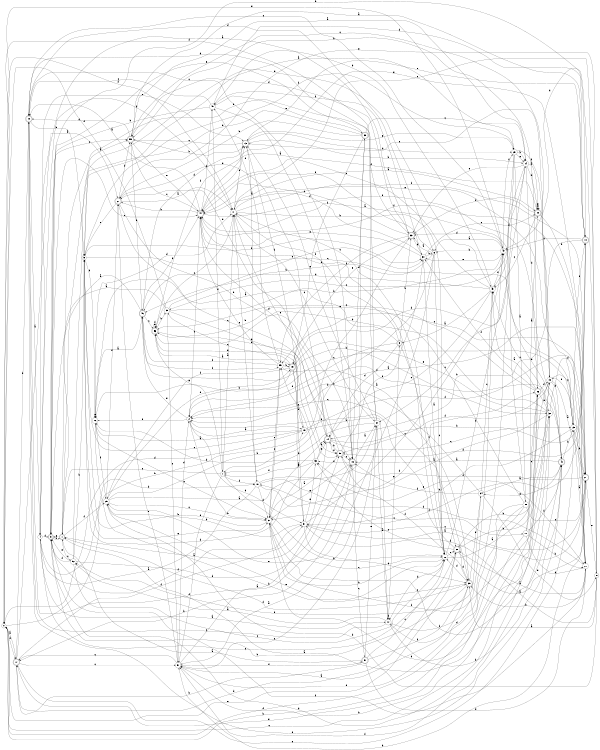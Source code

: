 digraph n48_4 {
__start0 [label="" shape="none"];

rankdir=LR;
size="8,5";

s0 [style="filled", color="black", fillcolor="white" shape="circle", label="0"];
s1 [style="rounded,filled", color="black", fillcolor="white" shape="doublecircle", label="1"];
s2 [style="filled", color="black", fillcolor="white" shape="circle", label="2"];
s3 [style="rounded,filled", color="black", fillcolor="white" shape="doublecircle", label="3"];
s4 [style="filled", color="black", fillcolor="white" shape="circle", label="4"];
s5 [style="filled", color="black", fillcolor="white" shape="circle", label="5"];
s6 [style="filled", color="black", fillcolor="white" shape="circle", label="6"];
s7 [style="filled", color="black", fillcolor="white" shape="circle", label="7"];
s8 [style="filled", color="black", fillcolor="white" shape="circle", label="8"];
s9 [style="rounded,filled", color="black", fillcolor="white" shape="doublecircle", label="9"];
s10 [style="rounded,filled", color="black", fillcolor="white" shape="doublecircle", label="10"];
s11 [style="filled", color="black", fillcolor="white" shape="circle", label="11"];
s12 [style="rounded,filled", color="black", fillcolor="white" shape="doublecircle", label="12"];
s13 [style="rounded,filled", color="black", fillcolor="white" shape="doublecircle", label="13"];
s14 [style="rounded,filled", color="black", fillcolor="white" shape="doublecircle", label="14"];
s15 [style="filled", color="black", fillcolor="white" shape="circle", label="15"];
s16 [style="filled", color="black", fillcolor="white" shape="circle", label="16"];
s17 [style="rounded,filled", color="black", fillcolor="white" shape="doublecircle", label="17"];
s18 [style="filled", color="black", fillcolor="white" shape="circle", label="18"];
s19 [style="filled", color="black", fillcolor="white" shape="circle", label="19"];
s20 [style="filled", color="black", fillcolor="white" shape="circle", label="20"];
s21 [style="rounded,filled", color="black", fillcolor="white" shape="doublecircle", label="21"];
s22 [style="rounded,filled", color="black", fillcolor="white" shape="doublecircle", label="22"];
s23 [style="filled", color="black", fillcolor="white" shape="circle", label="23"];
s24 [style="filled", color="black", fillcolor="white" shape="circle", label="24"];
s25 [style="filled", color="black", fillcolor="white" shape="circle", label="25"];
s26 [style="filled", color="black", fillcolor="white" shape="circle", label="26"];
s27 [style="rounded,filled", color="black", fillcolor="white" shape="doublecircle", label="27"];
s28 [style="rounded,filled", color="black", fillcolor="white" shape="doublecircle", label="28"];
s29 [style="filled", color="black", fillcolor="white" shape="circle", label="29"];
s30 [style="filled", color="black", fillcolor="white" shape="circle", label="30"];
s31 [style="filled", color="black", fillcolor="white" shape="circle", label="31"];
s32 [style="filled", color="black", fillcolor="white" shape="circle", label="32"];
s33 [style="rounded,filled", color="black", fillcolor="white" shape="doublecircle", label="33"];
s34 [style="filled", color="black", fillcolor="white" shape="circle", label="34"];
s35 [style="filled", color="black", fillcolor="white" shape="circle", label="35"];
s36 [style="rounded,filled", color="black", fillcolor="white" shape="doublecircle", label="36"];
s37 [style="filled", color="black", fillcolor="white" shape="circle", label="37"];
s38 [style="rounded,filled", color="black", fillcolor="white" shape="doublecircle", label="38"];
s39 [style="rounded,filled", color="black", fillcolor="white" shape="doublecircle", label="39"];
s40 [style="rounded,filled", color="black", fillcolor="white" shape="doublecircle", label="40"];
s41 [style="filled", color="black", fillcolor="white" shape="circle", label="41"];
s42 [style="filled", color="black", fillcolor="white" shape="circle", label="42"];
s43 [style="filled", color="black", fillcolor="white" shape="circle", label="43"];
s44 [style="rounded,filled", color="black", fillcolor="white" shape="doublecircle", label="44"];
s45 [style="filled", color="black", fillcolor="white" shape="circle", label="45"];
s46 [style="rounded,filled", color="black", fillcolor="white" shape="doublecircle", label="46"];
s47 [style="filled", color="black", fillcolor="white" shape="circle", label="47"];
s48 [style="rounded,filled", color="black", fillcolor="white" shape="doublecircle", label="48"];
s49 [style="rounded,filled", color="black", fillcolor="white" shape="doublecircle", label="49"];
s50 [style="rounded,filled", color="black", fillcolor="white" shape="doublecircle", label="50"];
s51 [style="rounded,filled", color="black", fillcolor="white" shape="doublecircle", label="51"];
s52 [style="filled", color="black", fillcolor="white" shape="circle", label="52"];
s53 [style="filled", color="black", fillcolor="white" shape="circle", label="53"];
s54 [style="filled", color="black", fillcolor="white" shape="circle", label="54"];
s55 [style="filled", color="black", fillcolor="white" shape="circle", label="55"];
s56 [style="rounded,filled", color="black", fillcolor="white" shape="doublecircle", label="56"];
s57 [style="filled", color="black", fillcolor="white" shape="circle", label="57"];
s58 [style="filled", color="black", fillcolor="white" shape="circle", label="58"];
s59 [style="rounded,filled", color="black", fillcolor="white" shape="doublecircle", label="59"];
s0 -> s17 [label="a"];
s0 -> s19 [label="b"];
s0 -> s36 [label="c"];
s0 -> s17 [label="d"];
s0 -> s42 [label="e"];
s0 -> s41 [label="f"];
s1 -> s32 [label="a"];
s1 -> s33 [label="b"];
s1 -> s52 [label="c"];
s1 -> s43 [label="d"];
s1 -> s9 [label="e"];
s1 -> s25 [label="f"];
s2 -> s19 [label="a"];
s2 -> s37 [label="b"];
s2 -> s44 [label="c"];
s2 -> s31 [label="d"];
s2 -> s46 [label="e"];
s2 -> s16 [label="f"];
s3 -> s16 [label="a"];
s3 -> s33 [label="b"];
s3 -> s28 [label="c"];
s3 -> s14 [label="d"];
s3 -> s2 [label="e"];
s3 -> s41 [label="f"];
s4 -> s47 [label="a"];
s4 -> s18 [label="b"];
s4 -> s28 [label="c"];
s4 -> s9 [label="d"];
s4 -> s13 [label="e"];
s4 -> s41 [label="f"];
s5 -> s29 [label="a"];
s5 -> s30 [label="b"];
s5 -> s23 [label="c"];
s5 -> s16 [label="d"];
s5 -> s37 [label="e"];
s5 -> s29 [label="f"];
s6 -> s33 [label="a"];
s6 -> s46 [label="b"];
s6 -> s26 [label="c"];
s6 -> s7 [label="d"];
s6 -> s25 [label="e"];
s6 -> s44 [label="f"];
s7 -> s41 [label="a"];
s7 -> s26 [label="b"];
s7 -> s1 [label="c"];
s7 -> s57 [label="d"];
s7 -> s56 [label="e"];
s7 -> s18 [label="f"];
s8 -> s39 [label="a"];
s8 -> s25 [label="b"];
s8 -> s41 [label="c"];
s8 -> s42 [label="d"];
s8 -> s27 [label="e"];
s8 -> s31 [label="f"];
s9 -> s10 [label="a"];
s9 -> s1 [label="b"];
s9 -> s59 [label="c"];
s9 -> s15 [label="d"];
s9 -> s44 [label="e"];
s9 -> s31 [label="f"];
s10 -> s59 [label="a"];
s10 -> s14 [label="b"];
s10 -> s42 [label="c"];
s10 -> s50 [label="d"];
s10 -> s13 [label="e"];
s10 -> s37 [label="f"];
s11 -> s22 [label="a"];
s11 -> s20 [label="b"];
s11 -> s36 [label="c"];
s11 -> s20 [label="d"];
s11 -> s17 [label="e"];
s11 -> s40 [label="f"];
s12 -> s4 [label="a"];
s12 -> s5 [label="b"];
s12 -> s48 [label="c"];
s12 -> s6 [label="d"];
s12 -> s40 [label="e"];
s12 -> s48 [label="f"];
s13 -> s18 [label="a"];
s13 -> s24 [label="b"];
s13 -> s59 [label="c"];
s13 -> s29 [label="d"];
s13 -> s29 [label="e"];
s13 -> s56 [label="f"];
s14 -> s1 [label="a"];
s14 -> s10 [label="b"];
s14 -> s23 [label="c"];
s14 -> s27 [label="d"];
s14 -> s41 [label="e"];
s14 -> s50 [label="f"];
s15 -> s21 [label="a"];
s15 -> s28 [label="b"];
s15 -> s20 [label="c"];
s15 -> s40 [label="d"];
s15 -> s13 [label="e"];
s15 -> s50 [label="f"];
s16 -> s46 [label="a"];
s16 -> s26 [label="b"];
s16 -> s37 [label="c"];
s16 -> s41 [label="d"];
s16 -> s16 [label="e"];
s16 -> s25 [label="f"];
s17 -> s27 [label="a"];
s17 -> s12 [label="b"];
s17 -> s57 [label="c"];
s17 -> s28 [label="d"];
s17 -> s23 [label="e"];
s17 -> s31 [label="f"];
s18 -> s4 [label="a"];
s18 -> s41 [label="b"];
s18 -> s11 [label="c"];
s18 -> s36 [label="d"];
s18 -> s20 [label="e"];
s18 -> s37 [label="f"];
s19 -> s16 [label="a"];
s19 -> s47 [label="b"];
s19 -> s5 [label="c"];
s19 -> s0 [label="d"];
s19 -> s56 [label="e"];
s19 -> s21 [label="f"];
s20 -> s28 [label="a"];
s20 -> s39 [label="b"];
s20 -> s55 [label="c"];
s20 -> s18 [label="d"];
s20 -> s44 [label="e"];
s20 -> s9 [label="f"];
s21 -> s2 [label="a"];
s21 -> s57 [label="b"];
s21 -> s31 [label="c"];
s21 -> s50 [label="d"];
s21 -> s8 [label="e"];
s21 -> s44 [label="f"];
s22 -> s22 [label="a"];
s22 -> s20 [label="b"];
s22 -> s43 [label="c"];
s22 -> s33 [label="d"];
s22 -> s22 [label="e"];
s22 -> s44 [label="f"];
s23 -> s20 [label="a"];
s23 -> s31 [label="b"];
s23 -> s16 [label="c"];
s23 -> s21 [label="d"];
s23 -> s15 [label="e"];
s23 -> s10 [label="f"];
s24 -> s22 [label="a"];
s24 -> s22 [label="b"];
s24 -> s35 [label="c"];
s24 -> s36 [label="d"];
s24 -> s33 [label="e"];
s24 -> s43 [label="f"];
s25 -> s54 [label="a"];
s25 -> s33 [label="b"];
s25 -> s37 [label="c"];
s25 -> s49 [label="d"];
s25 -> s39 [label="e"];
s25 -> s27 [label="f"];
s26 -> s36 [label="a"];
s26 -> s37 [label="b"];
s26 -> s41 [label="c"];
s26 -> s47 [label="d"];
s26 -> s28 [label="e"];
s26 -> s42 [label="f"];
s27 -> s41 [label="a"];
s27 -> s48 [label="b"];
s27 -> s50 [label="c"];
s27 -> s14 [label="d"];
s27 -> s5 [label="e"];
s27 -> s59 [label="f"];
s28 -> s21 [label="a"];
s28 -> s32 [label="b"];
s28 -> s53 [label="c"];
s28 -> s39 [label="d"];
s28 -> s0 [label="e"];
s28 -> s2 [label="f"];
s29 -> s58 [label="a"];
s29 -> s24 [label="b"];
s29 -> s54 [label="c"];
s29 -> s57 [label="d"];
s29 -> s24 [label="e"];
s29 -> s15 [label="f"];
s30 -> s26 [label="a"];
s30 -> s6 [label="b"];
s30 -> s22 [label="c"];
s30 -> s44 [label="d"];
s30 -> s44 [label="e"];
s30 -> s45 [label="f"];
s31 -> s21 [label="a"];
s31 -> s25 [label="b"];
s31 -> s42 [label="c"];
s31 -> s39 [label="d"];
s31 -> s53 [label="e"];
s31 -> s13 [label="f"];
s32 -> s53 [label="a"];
s32 -> s56 [label="b"];
s32 -> s43 [label="c"];
s32 -> s21 [label="d"];
s32 -> s49 [label="e"];
s32 -> s57 [label="f"];
s33 -> s4 [label="a"];
s33 -> s30 [label="b"];
s33 -> s44 [label="c"];
s33 -> s59 [label="d"];
s33 -> s49 [label="e"];
s33 -> s55 [label="f"];
s34 -> s40 [label="a"];
s34 -> s2 [label="b"];
s34 -> s43 [label="c"];
s34 -> s8 [label="d"];
s34 -> s52 [label="e"];
s34 -> s48 [label="f"];
s35 -> s9 [label="a"];
s35 -> s42 [label="b"];
s35 -> s57 [label="c"];
s35 -> s50 [label="d"];
s35 -> s30 [label="e"];
s35 -> s0 [label="f"];
s36 -> s43 [label="a"];
s36 -> s59 [label="b"];
s36 -> s56 [label="c"];
s36 -> s15 [label="d"];
s36 -> s32 [label="e"];
s36 -> s30 [label="f"];
s37 -> s14 [label="a"];
s37 -> s5 [label="b"];
s37 -> s26 [label="c"];
s37 -> s32 [label="d"];
s37 -> s55 [label="e"];
s37 -> s15 [label="f"];
s38 -> s57 [label="a"];
s38 -> s27 [label="b"];
s38 -> s24 [label="c"];
s38 -> s5 [label="d"];
s38 -> s9 [label="e"];
s38 -> s49 [label="f"];
s39 -> s57 [label="a"];
s39 -> s9 [label="b"];
s39 -> s2 [label="c"];
s39 -> s26 [label="d"];
s39 -> s34 [label="e"];
s39 -> s1 [label="f"];
s40 -> s48 [label="a"];
s40 -> s23 [label="b"];
s40 -> s37 [label="c"];
s40 -> s42 [label="d"];
s40 -> s34 [label="e"];
s40 -> s2 [label="f"];
s41 -> s22 [label="a"];
s41 -> s26 [label="b"];
s41 -> s54 [label="c"];
s41 -> s13 [label="d"];
s41 -> s23 [label="e"];
s41 -> s21 [label="f"];
s42 -> s6 [label="a"];
s42 -> s6 [label="b"];
s42 -> s12 [label="c"];
s42 -> s33 [label="d"];
s42 -> s30 [label="e"];
s42 -> s29 [label="f"];
s43 -> s3 [label="a"];
s43 -> s45 [label="b"];
s43 -> s14 [label="c"];
s43 -> s46 [label="d"];
s43 -> s44 [label="e"];
s43 -> s42 [label="f"];
s44 -> s12 [label="a"];
s44 -> s27 [label="b"];
s44 -> s59 [label="c"];
s44 -> s26 [label="d"];
s44 -> s40 [label="e"];
s44 -> s45 [label="f"];
s45 -> s48 [label="a"];
s45 -> s9 [label="b"];
s45 -> s12 [label="c"];
s45 -> s10 [label="d"];
s45 -> s38 [label="e"];
s45 -> s7 [label="f"];
s46 -> s1 [label="a"];
s46 -> s32 [label="b"];
s46 -> s56 [label="c"];
s46 -> s13 [label="d"];
s46 -> s44 [label="e"];
s46 -> s55 [label="f"];
s47 -> s52 [label="a"];
s47 -> s40 [label="b"];
s47 -> s12 [label="c"];
s47 -> s47 [label="d"];
s47 -> s3 [label="e"];
s47 -> s43 [label="f"];
s48 -> s54 [label="a"];
s48 -> s17 [label="b"];
s48 -> s51 [label="c"];
s48 -> s38 [label="d"];
s48 -> s37 [label="e"];
s48 -> s53 [label="f"];
s49 -> s31 [label="a"];
s49 -> s2 [label="b"];
s49 -> s35 [label="c"];
s49 -> s24 [label="d"];
s49 -> s19 [label="e"];
s49 -> s25 [label="f"];
s50 -> s37 [label="a"];
s50 -> s14 [label="b"];
s50 -> s48 [label="c"];
s50 -> s44 [label="d"];
s50 -> s30 [label="e"];
s50 -> s39 [label="f"];
s51 -> s1 [label="a"];
s51 -> s17 [label="b"];
s51 -> s26 [label="c"];
s51 -> s20 [label="d"];
s51 -> s54 [label="e"];
s51 -> s39 [label="f"];
s52 -> s59 [label="a"];
s52 -> s5 [label="b"];
s52 -> s26 [label="c"];
s52 -> s48 [label="d"];
s52 -> s9 [label="e"];
s52 -> s9 [label="f"];
s53 -> s14 [label="a"];
s53 -> s16 [label="b"];
s53 -> s55 [label="c"];
s53 -> s5 [label="d"];
s53 -> s14 [label="e"];
s53 -> s7 [label="f"];
s54 -> s47 [label="a"];
s54 -> s7 [label="b"];
s54 -> s57 [label="c"];
s54 -> s12 [label="d"];
s54 -> s13 [label="e"];
s54 -> s0 [label="f"];
s55 -> s39 [label="a"];
s55 -> s49 [label="b"];
s55 -> s37 [label="c"];
s55 -> s45 [label="d"];
s55 -> s44 [label="e"];
s55 -> s46 [label="f"];
s56 -> s49 [label="a"];
s56 -> s35 [label="b"];
s56 -> s41 [label="c"];
s56 -> s48 [label="d"];
s56 -> s56 [label="e"];
s56 -> s56 [label="f"];
s57 -> s50 [label="a"];
s57 -> s36 [label="b"];
s57 -> s17 [label="c"];
s57 -> s2 [label="d"];
s57 -> s27 [label="e"];
s57 -> s51 [label="f"];
s58 -> s44 [label="a"];
s58 -> s0 [label="b"];
s58 -> s21 [label="c"];
s58 -> s47 [label="d"];
s58 -> s56 [label="e"];
s58 -> s0 [label="f"];
s59 -> s24 [label="a"];
s59 -> s13 [label="b"];
s59 -> s15 [label="c"];
s59 -> s12 [label="d"];
s59 -> s44 [label="e"];
s59 -> s46 [label="f"];

}